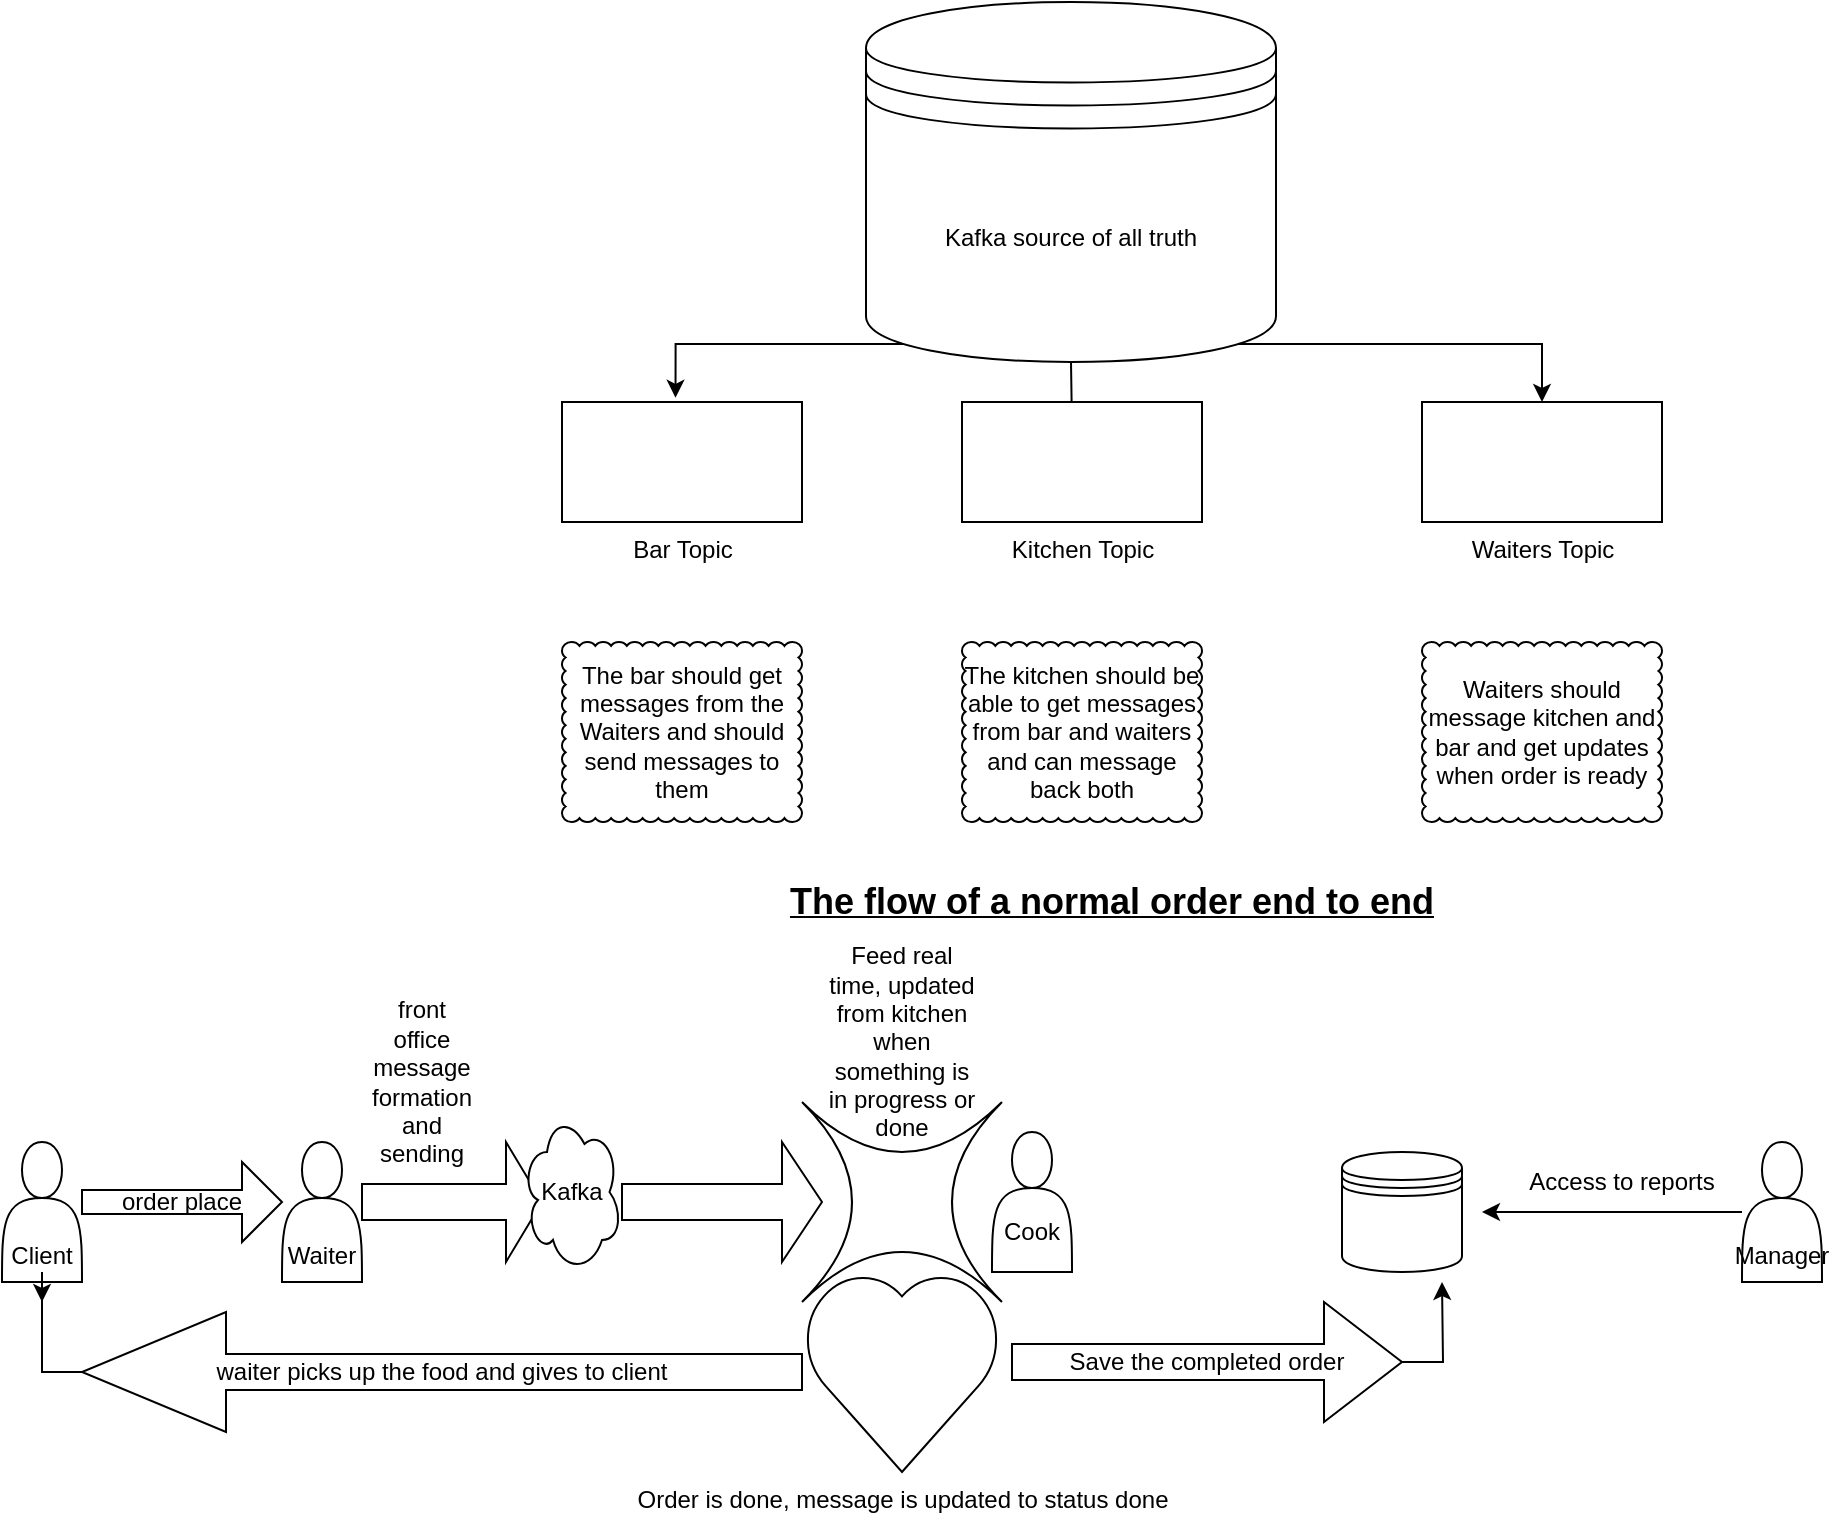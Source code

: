 <mxfile version="14.6.13" type="github">
  <diagram id="OTo5Feen4saOyW0Ed6n6" name="Page-1">
    <mxGraphModel dx="1296" dy="703" grid="1" gridSize="10" guides="1" tooltips="1" connect="1" arrows="1" fold="1" page="1" pageScale="1" pageWidth="1169" pageHeight="827" math="0" shadow="0">
      <root>
        <mxCell id="0" />
        <mxCell id="1" parent="0" />
        <mxCell id="w-2gReXeAoHglQXPs9pq-6" style="edgeStyle=orthogonalEdgeStyle;rounded=0;orthogonalLoop=1;jettySize=auto;html=1;exitX=0.5;exitY=1;exitDx=0;exitDy=0;entryX=0.458;entryY=0.167;entryDx=0;entryDy=0;entryPerimeter=0;" edge="1" parent="1" source="w-2gReXeAoHglQXPs9pq-1" target="w-2gReXeAoHglQXPs9pq-3">
          <mxGeometry relative="1" as="geometry" />
        </mxCell>
        <mxCell id="w-2gReXeAoHglQXPs9pq-7" style="edgeStyle=orthogonalEdgeStyle;rounded=0;orthogonalLoop=1;jettySize=auto;html=1;exitX=0.85;exitY=0.95;exitDx=0;exitDy=0;exitPerimeter=0;" edge="1" parent="1" source="w-2gReXeAoHglQXPs9pq-1" target="w-2gReXeAoHglQXPs9pq-4">
          <mxGeometry relative="1" as="geometry" />
        </mxCell>
        <mxCell id="w-2gReXeAoHglQXPs9pq-8" style="edgeStyle=orthogonalEdgeStyle;rounded=0;orthogonalLoop=1;jettySize=auto;html=1;exitX=0.15;exitY=0.95;exitDx=0;exitDy=0;exitPerimeter=0;entryX=0.473;entryY=-0.035;entryDx=0;entryDy=0;entryPerimeter=0;" edge="1" parent="1" source="w-2gReXeAoHglQXPs9pq-1" target="w-2gReXeAoHglQXPs9pq-2">
          <mxGeometry relative="1" as="geometry" />
        </mxCell>
        <mxCell id="w-2gReXeAoHglQXPs9pq-1" value="Kafka source of all truth" style="shape=datastore;whiteSpace=wrap;html=1;" vertex="1" parent="1">
          <mxGeometry x="482" y="30" width="205" height="180" as="geometry" />
        </mxCell>
        <mxCell id="w-2gReXeAoHglQXPs9pq-2" value="Bar Topic" style="verticalLabelPosition=bottom;verticalAlign=top;html=1;shape=mxgraph.basic.rect;fillColor2=none;strokeWidth=1;size=20;indent=5;" vertex="1" parent="1">
          <mxGeometry x="330" y="230" width="120" height="60" as="geometry" />
        </mxCell>
        <mxCell id="w-2gReXeAoHglQXPs9pq-3" value="Kitchen Topic" style="verticalLabelPosition=bottom;verticalAlign=top;html=1;shape=mxgraph.basic.rect;fillColor2=none;strokeWidth=1;size=20;indent=5;" vertex="1" parent="1">
          <mxGeometry x="530" y="230" width="120" height="60" as="geometry" />
        </mxCell>
        <mxCell id="w-2gReXeAoHglQXPs9pq-4" value="Waiters Topic" style="verticalLabelPosition=bottom;verticalAlign=top;html=1;shape=mxgraph.basic.rect;fillColor2=none;strokeWidth=1;size=20;indent=5;" vertex="1" parent="1">
          <mxGeometry x="760" y="230" width="120" height="60" as="geometry" />
        </mxCell>
        <mxCell id="w-2gReXeAoHglQXPs9pq-9" value="The kitchen should be able to get messages from bar and waiters and can message back both" style="whiteSpace=wrap;html=1;shape=mxgraph.basic.cloud_rect" vertex="1" parent="1">
          <mxGeometry x="530" y="350" width="120" height="90" as="geometry" />
        </mxCell>
        <mxCell id="w-2gReXeAoHglQXPs9pq-10" value="The bar should get messages from the Waiters and should send messages to them" style="whiteSpace=wrap;html=1;shape=mxgraph.basic.cloud_rect" vertex="1" parent="1">
          <mxGeometry x="330" y="350" width="120" height="90" as="geometry" />
        </mxCell>
        <mxCell id="w-2gReXeAoHglQXPs9pq-11" value="Waiters should message kitchen and bar and get updates when order is ready" style="whiteSpace=wrap;html=1;shape=mxgraph.basic.cloud_rect" vertex="1" parent="1">
          <mxGeometry x="760" y="350" width="120" height="90" as="geometry" />
        </mxCell>
        <mxCell id="w-2gReXeAoHglQXPs9pq-12" value="&lt;b&gt;&lt;u&gt;&lt;font style=&quot;font-size: 18px&quot;&gt;The flow of a normal order end to end&lt;/font&gt;&lt;/u&gt;&lt;/b&gt;" style="text;html=1;strokeColor=none;fillColor=none;align=center;verticalAlign=middle;whiteSpace=wrap;rounded=0;" vertex="1" parent="1">
          <mxGeometry x="330" y="470" width="550" height="20" as="geometry" />
        </mxCell>
        <mxCell id="w-2gReXeAoHglQXPs9pq-13" value="&lt;br&gt;&lt;br&gt;&lt;br&gt;Waiter" style="shape=actor;whiteSpace=wrap;html=1;" vertex="1" parent="1">
          <mxGeometry x="190" y="600" width="40" height="70" as="geometry" />
        </mxCell>
        <mxCell id="w-2gReXeAoHglQXPs9pq-14" value="&lt;br&gt;&lt;br&gt;Cook" style="shape=actor;whiteSpace=wrap;html=1;" vertex="1" parent="1">
          <mxGeometry x="545" y="595" width="40" height="70" as="geometry" />
        </mxCell>
        <mxCell id="w-2gReXeAoHglQXPs9pq-15" value="&lt;br&gt;&lt;br&gt;&lt;br&gt;Client" style="shape=actor;whiteSpace=wrap;html=1;" vertex="1" parent="1">
          <mxGeometry x="50" y="600" width="40" height="70" as="geometry" />
        </mxCell>
        <mxCell id="w-2gReXeAoHglQXPs9pq-16" value="" style="shape=datastore;whiteSpace=wrap;html=1;" vertex="1" parent="1">
          <mxGeometry x="720" y="605" width="60" height="60" as="geometry" />
        </mxCell>
        <mxCell id="w-2gReXeAoHglQXPs9pq-32" style="edgeStyle=orthogonalEdgeStyle;rounded=0;orthogonalLoop=1;jettySize=auto;html=1;" edge="1" parent="1" source="w-2gReXeAoHglQXPs9pq-17">
          <mxGeometry relative="1" as="geometry">
            <mxPoint x="790" y="635" as="targetPoint" />
          </mxGeometry>
        </mxCell>
        <mxCell id="w-2gReXeAoHglQXPs9pq-17" value="&lt;br&gt;&lt;br&gt;&lt;br&gt;Manager" style="shape=actor;whiteSpace=wrap;html=1;" vertex="1" parent="1">
          <mxGeometry x="920" y="600" width="40" height="70" as="geometry" />
        </mxCell>
        <mxCell id="w-2gReXeAoHglQXPs9pq-18" value="order place" style="shape=singleArrow;whiteSpace=wrap;html=1;" vertex="1" parent="1">
          <mxGeometry x="90" y="610" width="100" height="40" as="geometry" />
        </mxCell>
        <mxCell id="w-2gReXeAoHglQXPs9pq-19" value="" style="shape=singleArrow;whiteSpace=wrap;html=1;" vertex="1" parent="1">
          <mxGeometry x="230" y="600" width="90" height="60" as="geometry" />
        </mxCell>
        <mxCell id="w-2gReXeAoHglQXPs9pq-20" value="front office message formation and sending" style="text;html=1;strokeColor=none;fillColor=none;align=center;verticalAlign=middle;whiteSpace=wrap;rounded=0;" vertex="1" parent="1">
          <mxGeometry x="240" y="560" width="40" height="20" as="geometry" />
        </mxCell>
        <mxCell id="w-2gReXeAoHglQXPs9pq-22" value="Kafka" style="ellipse;shape=cloud;whiteSpace=wrap;html=1;" vertex="1" parent="1">
          <mxGeometry x="310" y="585" width="50" height="80" as="geometry" />
        </mxCell>
        <mxCell id="w-2gReXeAoHglQXPs9pq-23" value="" style="shape=singleArrow;whiteSpace=wrap;html=1;" vertex="1" parent="1">
          <mxGeometry x="360" y="600" width="100" height="60" as="geometry" />
        </mxCell>
        <mxCell id="w-2gReXeAoHglQXPs9pq-24" value="" style="shape=switch;whiteSpace=wrap;html=1;" vertex="1" parent="1">
          <mxGeometry x="450" y="580" width="100" height="100" as="geometry" />
        </mxCell>
        <mxCell id="w-2gReXeAoHglQXPs9pq-25" value="Feed real time, updated from kitchen when something is in progress or done" style="text;html=1;strokeColor=none;fillColor=none;align=center;verticalAlign=middle;whiteSpace=wrap;rounded=0;" vertex="1" parent="1">
          <mxGeometry x="460" y="540" width="80" height="20" as="geometry" />
        </mxCell>
        <mxCell id="w-2gReXeAoHglQXPs9pq-26" value="Order is done, message is updated to status done" style="verticalLabelPosition=bottom;verticalAlign=top;html=1;shape=mxgraph.basic.heart" vertex="1" parent="1">
          <mxGeometry x="450" y="665" width="100" height="100" as="geometry" />
        </mxCell>
        <mxCell id="w-2gReXeAoHglQXPs9pq-29" style="edgeStyle=orthogonalEdgeStyle;rounded=0;orthogonalLoop=1;jettySize=auto;html=1;" edge="1" parent="1" source="w-2gReXeAoHglQXPs9pq-28">
          <mxGeometry relative="1" as="geometry">
            <mxPoint x="70" y="680" as="targetPoint" />
          </mxGeometry>
        </mxCell>
        <mxCell id="w-2gReXeAoHglQXPs9pq-28" value="waiter picks up the food and gives to client" style="shape=singleArrow;direction=west;whiteSpace=wrap;html=1;" vertex="1" parent="1">
          <mxGeometry x="90" y="685" width="360" height="60" as="geometry" />
        </mxCell>
        <mxCell id="w-2gReXeAoHglQXPs9pq-31" style="edgeStyle=orthogonalEdgeStyle;rounded=0;orthogonalLoop=1;jettySize=auto;html=1;" edge="1" parent="1" source="w-2gReXeAoHglQXPs9pq-30">
          <mxGeometry relative="1" as="geometry">
            <mxPoint x="770" y="670" as="targetPoint" />
          </mxGeometry>
        </mxCell>
        <mxCell id="w-2gReXeAoHglQXPs9pq-30" value="Save the completed order" style="shape=singleArrow;whiteSpace=wrap;html=1;" vertex="1" parent="1">
          <mxGeometry x="555" y="680" width="195" height="60" as="geometry" />
        </mxCell>
        <mxCell id="w-2gReXeAoHglQXPs9pq-34" value="Access to reports" style="text;html=1;strokeColor=none;fillColor=none;align=center;verticalAlign=middle;whiteSpace=wrap;rounded=0;" vertex="1" parent="1">
          <mxGeometry x="810" y="610" width="100" height="20" as="geometry" />
        </mxCell>
      </root>
    </mxGraphModel>
  </diagram>
</mxfile>
